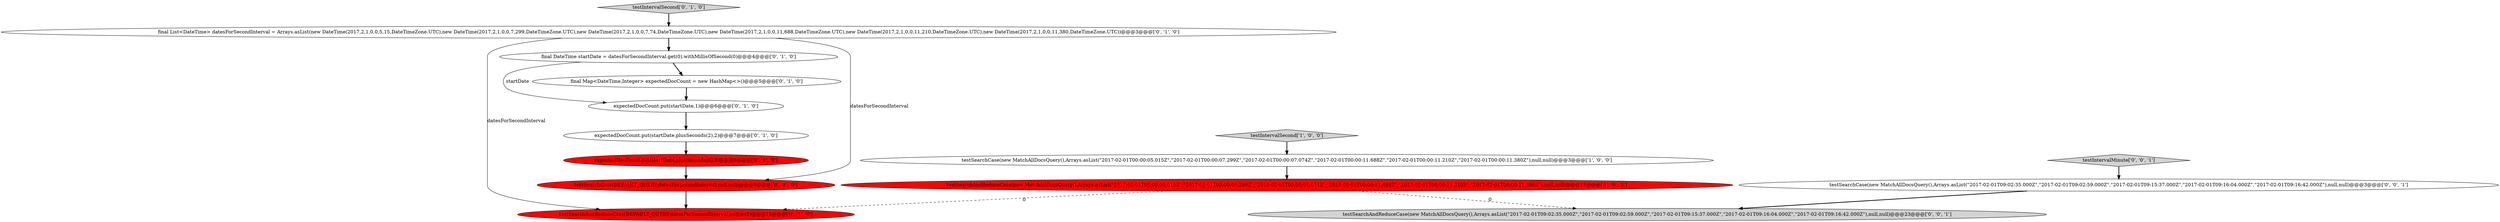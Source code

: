 digraph {
10 [style = filled, label = "expectedDocCount.put(startDate.plusSeconds(6),3)@@@8@@@['0', '1', '0']", fillcolor = red, shape = ellipse image = "AAA1AAABBB2BBB"];
13 [style = filled, label = "testIntervalMinute['0', '0', '1']", fillcolor = lightgray, shape = diamond image = "AAA0AAABBB3BBB"];
6 [style = filled, label = "testIntervalSecond['0', '1', '0']", fillcolor = lightgray, shape = diamond image = "AAA0AAABBB2BBB"];
8 [style = filled, label = "final List<DateTime> datesForSecondInterval = Arrays.asList(new DateTime(2017,2,1,0,0,5,15,DateTimeZone.UTC),new DateTime(2017,2,1,0,0,7,299,DateTimeZone.UTC),new DateTime(2017,2,1,0,0,7,74,DateTimeZone.UTC),new DateTime(2017,2,1,0,0,11,688,DateTimeZone.UTC),new DateTime(2017,2,1,0,0,11,210,DateTimeZone.UTC),new DateTime(2017,2,1,0,0,11,380,DateTimeZone.UTC))@@@3@@@['0', '1', '0']", fillcolor = white, shape = ellipse image = "AAA0AAABBB2BBB"];
3 [style = filled, label = "final DateTime startDate = datesForSecondInterval.get(0).withMillisOfSecond(0)@@@4@@@['0', '1', '0']", fillcolor = white, shape = ellipse image = "AAA0AAABBB2BBB"];
9 [style = filled, label = "testSearchAndReduceCase(DEFAULT_QUERY,datesForSecondInterval,null,null)@@@15@@@['0', '1', '0']", fillcolor = red, shape = ellipse image = "AAA1AAABBB2BBB"];
7 [style = filled, label = "testSearchCase(DEFAULT_QUERY,datesForSecondInterval,null,null)@@@9@@@['0', '1', '0']", fillcolor = red, shape = ellipse image = "AAA1AAABBB2BBB"];
12 [style = filled, label = "testSearchAndReduceCase(new MatchAllDocsQuery(),Arrays.asList(\"2017-02-01T09:02:35.000Z\",\"2017-02-01T09:02:59.000Z\",\"2017-02-01T09:15:37.000Z\",\"2017-02-01T09:16:04.000Z\",\"2017-02-01T09:16:42.000Z\"),null,null)@@@23@@@['0', '0', '1']", fillcolor = lightgray, shape = ellipse image = "AAA0AAABBB3BBB"];
11 [style = filled, label = "expectedDocCount.put(startDate,1)@@@6@@@['0', '1', '0']", fillcolor = white, shape = ellipse image = "AAA0AAABBB2BBB"];
4 [style = filled, label = "final Map<DateTime,Integer> expectedDocCount = new HashMap<>()@@@5@@@['0', '1', '0']", fillcolor = white, shape = ellipse image = "AAA0AAABBB2BBB"];
5 [style = filled, label = "expectedDocCount.put(startDate.plusSeconds(2),2)@@@7@@@['0', '1', '0']", fillcolor = white, shape = ellipse image = "AAA0AAABBB2BBB"];
14 [style = filled, label = "testSearchCase(new MatchAllDocsQuery(),Arrays.asList(\"2017-02-01T09:02:35.000Z\",\"2017-02-01T09:02:59.000Z\",\"2017-02-01T09:15:37.000Z\",\"2017-02-01T09:16:04.000Z\",\"2017-02-01T09:16:42.000Z\"),null,null)@@@3@@@['0', '0', '1']", fillcolor = white, shape = ellipse image = "AAA0AAABBB3BBB"];
0 [style = filled, label = "testSearchCase(new MatchAllDocsQuery(),Arrays.asList(\"2017-02-01T00:00:05.015Z\",\"2017-02-01T00:00:07.299Z\",\"2017-02-01T00:00:07.074Z\",\"2017-02-01T00:00:11.688Z\",\"2017-02-01T00:00:11.210Z\",\"2017-02-01T00:00:11.380Z\"),null,null)@@@3@@@['1', '0', '0']", fillcolor = white, shape = ellipse image = "AAA0AAABBB1BBB"];
2 [style = filled, label = "testIntervalSecond['1', '0', '0']", fillcolor = lightgray, shape = diamond image = "AAA0AAABBB1BBB"];
1 [style = filled, label = "testSearchAndReduceCase(new MatchAllDocsQuery(),Arrays.asList(\"2017-02-01T00:00:05.015Z\",\"2017-02-01T00:00:07.299Z\",\"2017-02-01T00:00:07.074Z\",\"2017-02-01T00:00:11.688Z\",\"2017-02-01T00:00:11.210Z\",\"2017-02-01T00:00:11.380Z\"),null,null)@@@17@@@['1', '0', '0']", fillcolor = red, shape = ellipse image = "AAA1AAABBB1BBB"];
3->11 [style = solid, label="startDate"];
7->9 [style = bold, label=""];
5->10 [style = bold, label=""];
1->12 [style = dashed, label="0"];
11->5 [style = bold, label=""];
1->9 [style = dashed, label="0"];
2->0 [style = bold, label=""];
8->9 [style = solid, label="datesForSecondInterval"];
4->11 [style = bold, label=""];
8->7 [style = solid, label="datesForSecondInterval"];
3->4 [style = bold, label=""];
0->1 [style = bold, label=""];
10->7 [style = bold, label=""];
13->14 [style = bold, label=""];
14->12 [style = bold, label=""];
6->8 [style = bold, label=""];
8->3 [style = bold, label=""];
}

